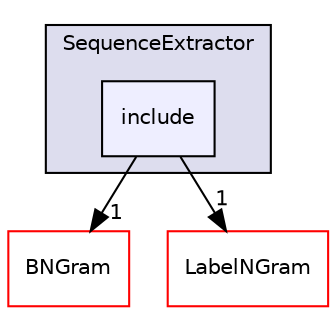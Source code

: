 digraph "LIA_Utils/SequenceExtractor/include" {
  compound=true
  node [ fontsize="10", fontname="Helvetica"];
  edge [ labelfontsize="10", labelfontname="Helvetica"];
  subgraph clusterdir_a60afe3d20a847071eaa37bd9a8acd78 {
    graph [ bgcolor="#ddddee", pencolor="black", label="SequenceExtractor" fontname="Helvetica", fontsize="10", URL="dir_a60afe3d20a847071eaa37bd9a8acd78.html"]
  dir_0869d8a81a45a409e3952a76eea42e87 [shape=box, label="include", style="filled", fillcolor="#eeeeff", pencolor="black", URL="dir_0869d8a81a45a409e3952a76eea42e87.html"];
  }
  dir_b4745ca01c4ca43cb0688e76731d3c94 [shape=box label="BNGram" fillcolor="white" style="filled" color="red" URL="dir_b4745ca01c4ca43cb0688e76731d3c94.html"];
  dir_9cbce39a1c55326e924543e2b48f4f2d [shape=box label="LabelNGram" fillcolor="white" style="filled" color="red" URL="dir_9cbce39a1c55326e924543e2b48f4f2d.html"];
  dir_0869d8a81a45a409e3952a76eea42e87->dir_b4745ca01c4ca43cb0688e76731d3c94 [headlabel="1", labeldistance=1.5 headhref="dir_000156_000114.html"];
  dir_0869d8a81a45a409e3952a76eea42e87->dir_9cbce39a1c55326e924543e2b48f4f2d [headlabel="1", labeldistance=1.5 headhref="dir_000156_000132.html"];
}
